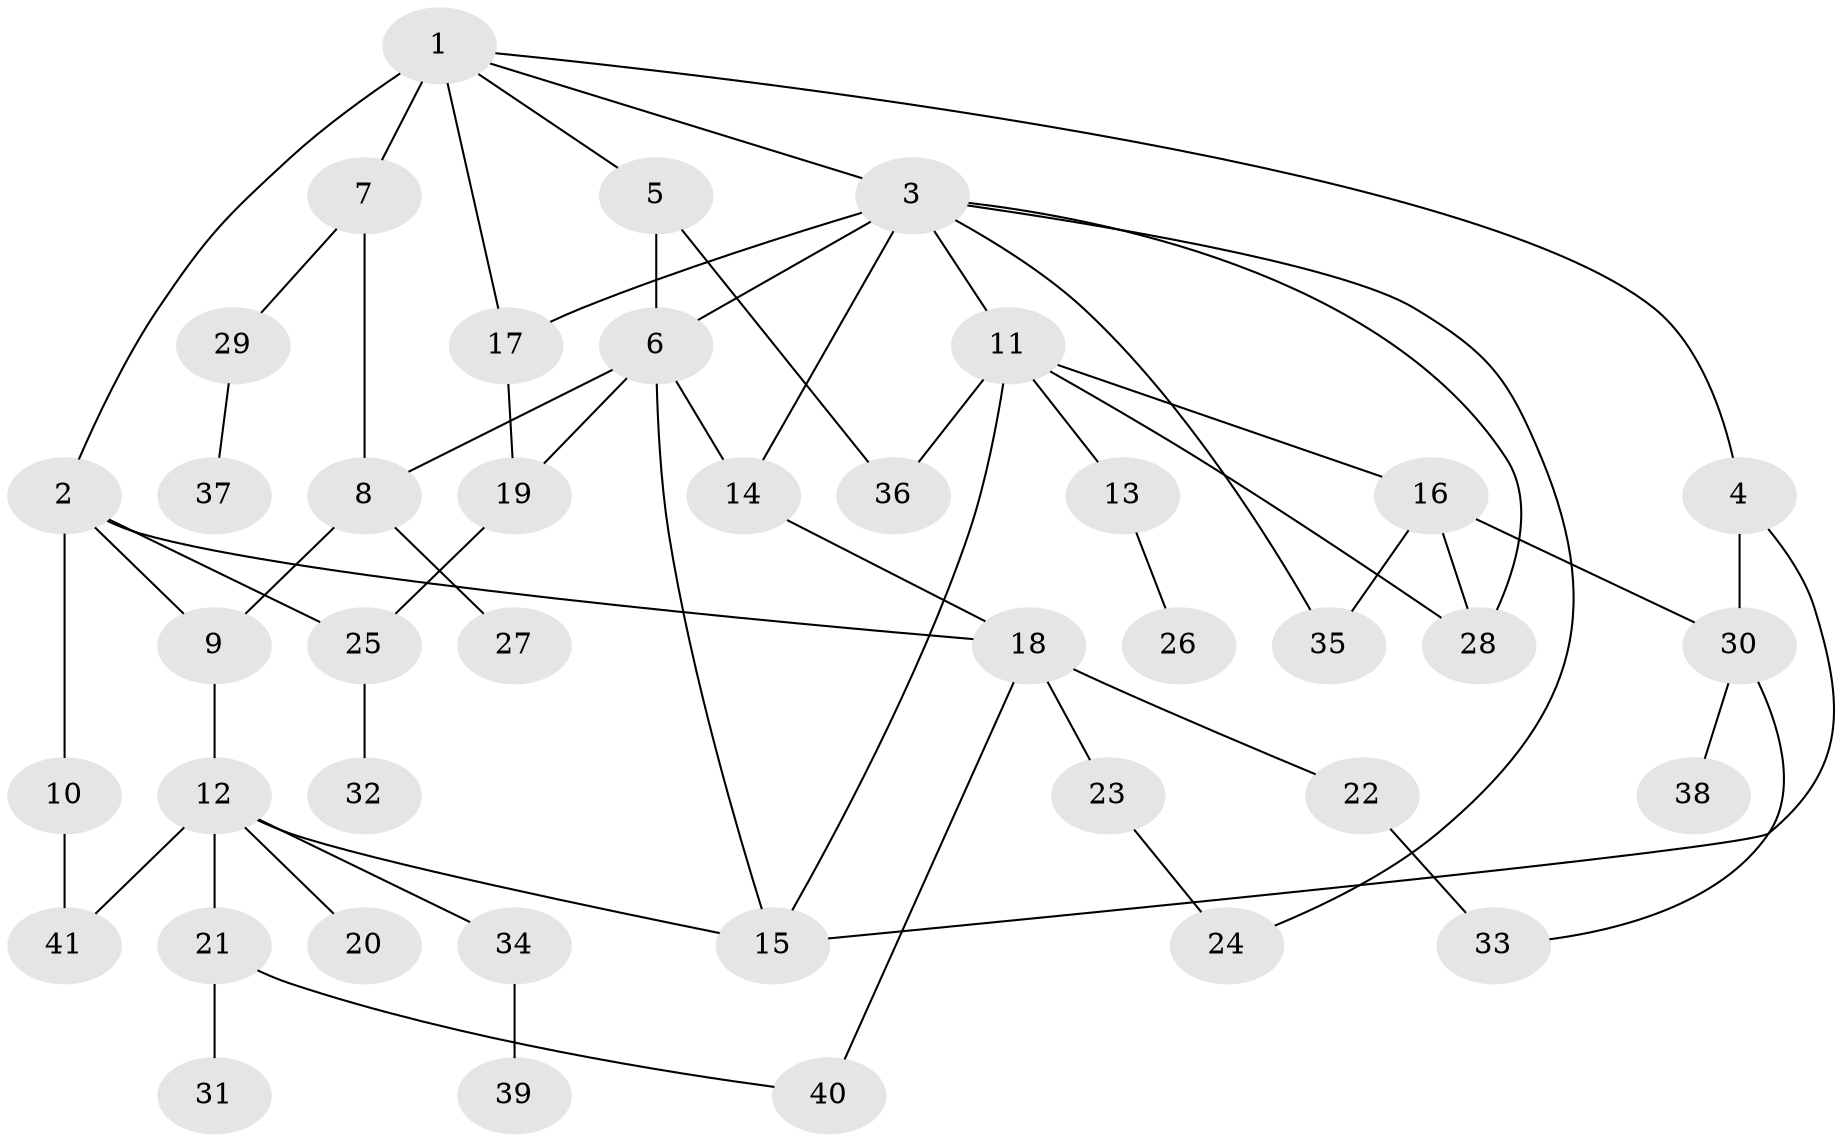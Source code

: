 // original degree distribution, {10: 0.01020408163265306, 5: 0.030612244897959183, 7: 0.02040816326530612, 6: 0.02040816326530612, 3: 0.21428571428571427, 4: 0.08163265306122448, 1: 0.32653061224489793, 2: 0.29591836734693877}
// Generated by graph-tools (version 1.1) at 2025/49/03/04/25 22:49:04]
// undirected, 41 vertices, 60 edges
graph export_dot {
  node [color=gray90,style=filled];
  1;
  2;
  3;
  4;
  5;
  6;
  7;
  8;
  9;
  10;
  11;
  12;
  13;
  14;
  15;
  16;
  17;
  18;
  19;
  20;
  21;
  22;
  23;
  24;
  25;
  26;
  27;
  28;
  29;
  30;
  31;
  32;
  33;
  34;
  35;
  36;
  37;
  38;
  39;
  40;
  41;
  1 -- 2 [weight=3.0];
  1 -- 3 [weight=1.0];
  1 -- 4 [weight=1.0];
  1 -- 5 [weight=1.0];
  1 -- 7 [weight=1.0];
  1 -- 17 [weight=1.0];
  2 -- 9 [weight=1.0];
  2 -- 10 [weight=1.0];
  2 -- 18 [weight=1.0];
  2 -- 25 [weight=1.0];
  3 -- 6 [weight=1.0];
  3 -- 11 [weight=1.0];
  3 -- 14 [weight=1.0];
  3 -- 17 [weight=1.0];
  3 -- 24 [weight=1.0];
  3 -- 28 [weight=1.0];
  3 -- 35 [weight=1.0];
  4 -- 15 [weight=1.0];
  4 -- 30 [weight=2.0];
  5 -- 6 [weight=1.0];
  5 -- 36 [weight=1.0];
  6 -- 8 [weight=1.0];
  6 -- 14 [weight=1.0];
  6 -- 15 [weight=1.0];
  6 -- 19 [weight=1.0];
  7 -- 8 [weight=1.0];
  7 -- 29 [weight=1.0];
  8 -- 9 [weight=1.0];
  8 -- 27 [weight=1.0];
  9 -- 12 [weight=1.0];
  10 -- 41 [weight=1.0];
  11 -- 13 [weight=1.0];
  11 -- 15 [weight=1.0];
  11 -- 16 [weight=1.0];
  11 -- 28 [weight=1.0];
  11 -- 36 [weight=2.0];
  12 -- 15 [weight=1.0];
  12 -- 20 [weight=1.0];
  12 -- 21 [weight=1.0];
  12 -- 34 [weight=1.0];
  12 -- 41 [weight=1.0];
  13 -- 26 [weight=1.0];
  14 -- 18 [weight=1.0];
  16 -- 28 [weight=1.0];
  16 -- 30 [weight=1.0];
  16 -- 35 [weight=1.0];
  17 -- 19 [weight=1.0];
  18 -- 22 [weight=1.0];
  18 -- 23 [weight=2.0];
  18 -- 40 [weight=1.0];
  19 -- 25 [weight=1.0];
  21 -- 31 [weight=1.0];
  21 -- 40 [weight=1.0];
  22 -- 33 [weight=1.0];
  23 -- 24 [weight=1.0];
  25 -- 32 [weight=1.0];
  29 -- 37 [weight=1.0];
  30 -- 33 [weight=1.0];
  30 -- 38 [weight=1.0];
  34 -- 39 [weight=1.0];
}
